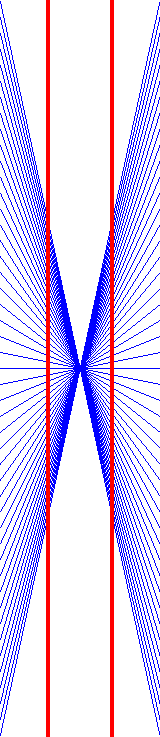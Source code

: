 size(13cm);
int width = 23;
int height = 20;
for (real i=-width;i<=width;++i)
{
  draw((0,-i)--(0.5*height,i),linewidth(0.4)+blue);
}

draw((0.5*14,-width)--(0.5*14,width), red+linewidth(1.6));
draw((0.5*6,-width)--(0.5*6,width), red+linewidth(1.6));
